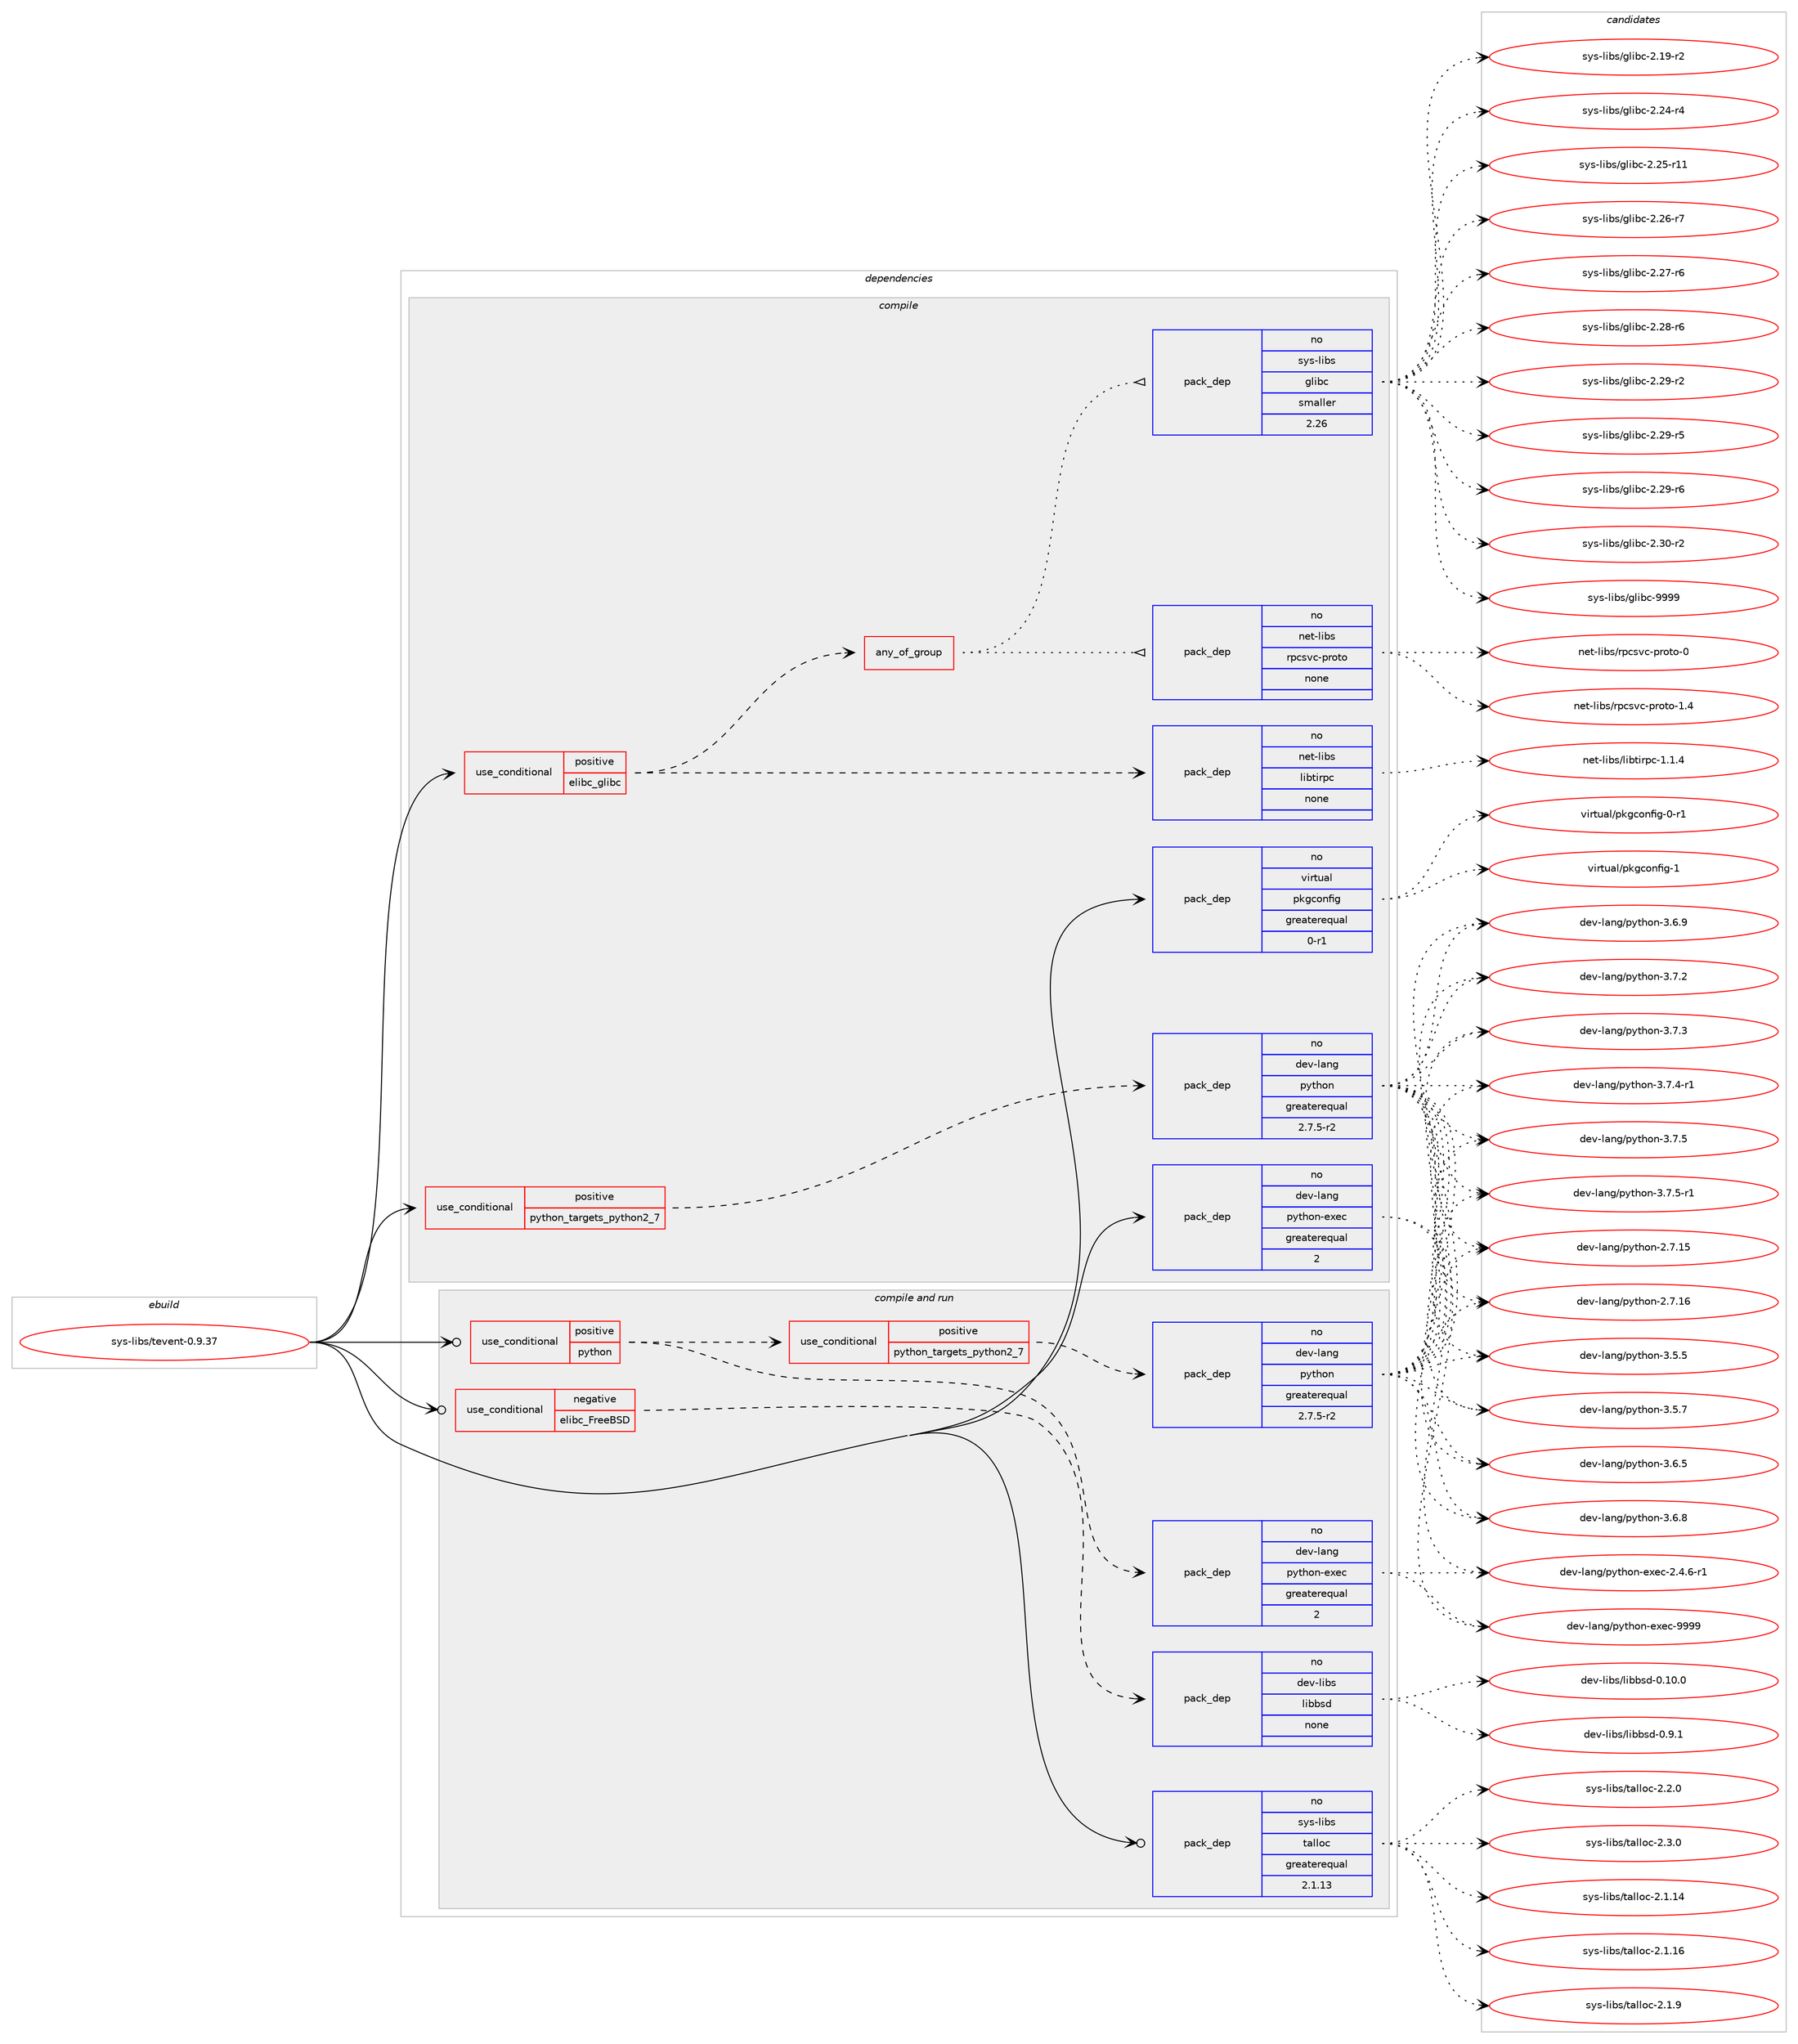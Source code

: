 digraph prolog {

# *************
# Graph options
# *************

newrank=true;
concentrate=true;
compound=true;
graph [rankdir=LR,fontname=Helvetica,fontsize=10,ranksep=1.5];#, ranksep=2.5, nodesep=0.2];
edge  [arrowhead=vee];
node  [fontname=Helvetica,fontsize=10];

# **********
# The ebuild
# **********

subgraph cluster_leftcol {
color=gray;
rank=same;
label=<<i>ebuild</i>>;
id [label="sys-libs/tevent-0.9.37", color=red, width=4, href="../sys-libs/tevent-0.9.37.svg"];
}

# ****************
# The dependencies
# ****************

subgraph cluster_midcol {
color=gray;
label=<<i>dependencies</i>>;
subgraph cluster_compile {
fillcolor="#eeeeee";
style=filled;
label=<<i>compile</i>>;
subgraph cond216038 {
dependency898891 [label=<<TABLE BORDER="0" CELLBORDER="1" CELLSPACING="0" CELLPADDING="4"><TR><TD ROWSPAN="3" CELLPADDING="10">use_conditional</TD></TR><TR><TD>positive</TD></TR><TR><TD>elibc_glibc</TD></TR></TABLE>>, shape=none, color=red];
subgraph pack667038 {
dependency898892 [label=<<TABLE BORDER="0" CELLBORDER="1" CELLSPACING="0" CELLPADDING="4" WIDTH="220"><TR><TD ROWSPAN="6" CELLPADDING="30">pack_dep</TD></TR><TR><TD WIDTH="110">no</TD></TR><TR><TD>net-libs</TD></TR><TR><TD>libtirpc</TD></TR><TR><TD>none</TD></TR><TR><TD></TD></TR></TABLE>>, shape=none, color=blue];
}
dependency898891:e -> dependency898892:w [weight=20,style="dashed",arrowhead="vee"];
subgraph any15251 {
dependency898893 [label=<<TABLE BORDER="0" CELLBORDER="1" CELLSPACING="0" CELLPADDING="4"><TR><TD CELLPADDING="10">any_of_group</TD></TR></TABLE>>, shape=none, color=red];subgraph pack667039 {
dependency898894 [label=<<TABLE BORDER="0" CELLBORDER="1" CELLSPACING="0" CELLPADDING="4" WIDTH="220"><TR><TD ROWSPAN="6" CELLPADDING="30">pack_dep</TD></TR><TR><TD WIDTH="110">no</TD></TR><TR><TD>net-libs</TD></TR><TR><TD>rpcsvc-proto</TD></TR><TR><TD>none</TD></TR><TR><TD></TD></TR></TABLE>>, shape=none, color=blue];
}
dependency898893:e -> dependency898894:w [weight=20,style="dotted",arrowhead="oinv"];
subgraph pack667040 {
dependency898895 [label=<<TABLE BORDER="0" CELLBORDER="1" CELLSPACING="0" CELLPADDING="4" WIDTH="220"><TR><TD ROWSPAN="6" CELLPADDING="30">pack_dep</TD></TR><TR><TD WIDTH="110">no</TD></TR><TR><TD>sys-libs</TD></TR><TR><TD>glibc</TD></TR><TR><TD>smaller</TD></TR><TR><TD>2.26</TD></TR></TABLE>>, shape=none, color=blue];
}
dependency898893:e -> dependency898895:w [weight=20,style="dotted",arrowhead="oinv"];
}
dependency898891:e -> dependency898893:w [weight=20,style="dashed",arrowhead="vee"];
}
id:e -> dependency898891:w [weight=20,style="solid",arrowhead="vee"];
subgraph cond216039 {
dependency898896 [label=<<TABLE BORDER="0" CELLBORDER="1" CELLSPACING="0" CELLPADDING="4"><TR><TD ROWSPAN="3" CELLPADDING="10">use_conditional</TD></TR><TR><TD>positive</TD></TR><TR><TD>python_targets_python2_7</TD></TR></TABLE>>, shape=none, color=red];
subgraph pack667041 {
dependency898897 [label=<<TABLE BORDER="0" CELLBORDER="1" CELLSPACING="0" CELLPADDING="4" WIDTH="220"><TR><TD ROWSPAN="6" CELLPADDING="30">pack_dep</TD></TR><TR><TD WIDTH="110">no</TD></TR><TR><TD>dev-lang</TD></TR><TR><TD>python</TD></TR><TR><TD>greaterequal</TD></TR><TR><TD>2.7.5-r2</TD></TR></TABLE>>, shape=none, color=blue];
}
dependency898896:e -> dependency898897:w [weight=20,style="dashed",arrowhead="vee"];
}
id:e -> dependency898896:w [weight=20,style="solid",arrowhead="vee"];
subgraph pack667042 {
dependency898898 [label=<<TABLE BORDER="0" CELLBORDER="1" CELLSPACING="0" CELLPADDING="4" WIDTH="220"><TR><TD ROWSPAN="6" CELLPADDING="30">pack_dep</TD></TR><TR><TD WIDTH="110">no</TD></TR><TR><TD>dev-lang</TD></TR><TR><TD>python-exec</TD></TR><TR><TD>greaterequal</TD></TR><TR><TD>2</TD></TR></TABLE>>, shape=none, color=blue];
}
id:e -> dependency898898:w [weight=20,style="solid",arrowhead="vee"];
subgraph pack667043 {
dependency898899 [label=<<TABLE BORDER="0" CELLBORDER="1" CELLSPACING="0" CELLPADDING="4" WIDTH="220"><TR><TD ROWSPAN="6" CELLPADDING="30">pack_dep</TD></TR><TR><TD WIDTH="110">no</TD></TR><TR><TD>virtual</TD></TR><TR><TD>pkgconfig</TD></TR><TR><TD>greaterequal</TD></TR><TR><TD>0-r1</TD></TR></TABLE>>, shape=none, color=blue];
}
id:e -> dependency898899:w [weight=20,style="solid",arrowhead="vee"];
}
subgraph cluster_compileandrun {
fillcolor="#eeeeee";
style=filled;
label=<<i>compile and run</i>>;
subgraph cond216040 {
dependency898900 [label=<<TABLE BORDER="0" CELLBORDER="1" CELLSPACING="0" CELLPADDING="4"><TR><TD ROWSPAN="3" CELLPADDING="10">use_conditional</TD></TR><TR><TD>negative</TD></TR><TR><TD>elibc_FreeBSD</TD></TR></TABLE>>, shape=none, color=red];
subgraph pack667044 {
dependency898901 [label=<<TABLE BORDER="0" CELLBORDER="1" CELLSPACING="0" CELLPADDING="4" WIDTH="220"><TR><TD ROWSPAN="6" CELLPADDING="30">pack_dep</TD></TR><TR><TD WIDTH="110">no</TD></TR><TR><TD>dev-libs</TD></TR><TR><TD>libbsd</TD></TR><TR><TD>none</TD></TR><TR><TD></TD></TR></TABLE>>, shape=none, color=blue];
}
dependency898900:e -> dependency898901:w [weight=20,style="dashed",arrowhead="vee"];
}
id:e -> dependency898900:w [weight=20,style="solid",arrowhead="odotvee"];
subgraph cond216041 {
dependency898902 [label=<<TABLE BORDER="0" CELLBORDER="1" CELLSPACING="0" CELLPADDING="4"><TR><TD ROWSPAN="3" CELLPADDING="10">use_conditional</TD></TR><TR><TD>positive</TD></TR><TR><TD>python</TD></TR></TABLE>>, shape=none, color=red];
subgraph cond216042 {
dependency898903 [label=<<TABLE BORDER="0" CELLBORDER="1" CELLSPACING="0" CELLPADDING="4"><TR><TD ROWSPAN="3" CELLPADDING="10">use_conditional</TD></TR><TR><TD>positive</TD></TR><TR><TD>python_targets_python2_7</TD></TR></TABLE>>, shape=none, color=red];
subgraph pack667045 {
dependency898904 [label=<<TABLE BORDER="0" CELLBORDER="1" CELLSPACING="0" CELLPADDING="4" WIDTH="220"><TR><TD ROWSPAN="6" CELLPADDING="30">pack_dep</TD></TR><TR><TD WIDTH="110">no</TD></TR><TR><TD>dev-lang</TD></TR><TR><TD>python</TD></TR><TR><TD>greaterequal</TD></TR><TR><TD>2.7.5-r2</TD></TR></TABLE>>, shape=none, color=blue];
}
dependency898903:e -> dependency898904:w [weight=20,style="dashed",arrowhead="vee"];
}
dependency898902:e -> dependency898903:w [weight=20,style="dashed",arrowhead="vee"];
subgraph pack667046 {
dependency898905 [label=<<TABLE BORDER="0" CELLBORDER="1" CELLSPACING="0" CELLPADDING="4" WIDTH="220"><TR><TD ROWSPAN="6" CELLPADDING="30">pack_dep</TD></TR><TR><TD WIDTH="110">no</TD></TR><TR><TD>dev-lang</TD></TR><TR><TD>python-exec</TD></TR><TR><TD>greaterequal</TD></TR><TR><TD>2</TD></TR></TABLE>>, shape=none, color=blue];
}
dependency898902:e -> dependency898905:w [weight=20,style="dashed",arrowhead="vee"];
}
id:e -> dependency898902:w [weight=20,style="solid",arrowhead="odotvee"];
subgraph pack667047 {
dependency898906 [label=<<TABLE BORDER="0" CELLBORDER="1" CELLSPACING="0" CELLPADDING="4" WIDTH="220"><TR><TD ROWSPAN="6" CELLPADDING="30">pack_dep</TD></TR><TR><TD WIDTH="110">no</TD></TR><TR><TD>sys-libs</TD></TR><TR><TD>talloc</TD></TR><TR><TD>greaterequal</TD></TR><TR><TD>2.1.13</TD></TR></TABLE>>, shape=none, color=blue];
}
id:e -> dependency898906:w [weight=20,style="solid",arrowhead="odotvee"];
}
subgraph cluster_run {
fillcolor="#eeeeee";
style=filled;
label=<<i>run</i>>;
}
}

# **************
# The candidates
# **************

subgraph cluster_choices {
rank=same;
color=gray;
label=<<i>candidates</i>>;

subgraph choice667038 {
color=black;
nodesep=1;
choice1101011164510810598115471081059811610511411299454946494652 [label="net-libs/libtirpc-1.1.4", color=red, width=4,href="../net-libs/libtirpc-1.1.4.svg"];
dependency898892:e -> choice1101011164510810598115471081059811610511411299454946494652:w [style=dotted,weight="100"];
}
subgraph choice667039 {
color=black;
nodesep=1;
choice1101011164510810598115471141129911511899451121141111161114548 [label="net-libs/rpcsvc-proto-0", color=red, width=4,href="../net-libs/rpcsvc-proto-0.svg"];
choice11010111645108105981154711411299115118994511211411111611145494652 [label="net-libs/rpcsvc-proto-1.4", color=red, width=4,href="../net-libs/rpcsvc-proto-1.4.svg"];
dependency898894:e -> choice1101011164510810598115471141129911511899451121141111161114548:w [style=dotted,weight="100"];
dependency898894:e -> choice11010111645108105981154711411299115118994511211411111611145494652:w [style=dotted,weight="100"];
}
subgraph choice667040 {
color=black;
nodesep=1;
choice115121115451081059811547103108105989945504649574511450 [label="sys-libs/glibc-2.19-r2", color=red, width=4,href="../sys-libs/glibc-2.19-r2.svg"];
choice115121115451081059811547103108105989945504650524511452 [label="sys-libs/glibc-2.24-r4", color=red, width=4,href="../sys-libs/glibc-2.24-r4.svg"];
choice11512111545108105981154710310810598994550465053451144949 [label="sys-libs/glibc-2.25-r11", color=red, width=4,href="../sys-libs/glibc-2.25-r11.svg"];
choice115121115451081059811547103108105989945504650544511455 [label="sys-libs/glibc-2.26-r7", color=red, width=4,href="../sys-libs/glibc-2.26-r7.svg"];
choice115121115451081059811547103108105989945504650554511454 [label="sys-libs/glibc-2.27-r6", color=red, width=4,href="../sys-libs/glibc-2.27-r6.svg"];
choice115121115451081059811547103108105989945504650564511454 [label="sys-libs/glibc-2.28-r6", color=red, width=4,href="../sys-libs/glibc-2.28-r6.svg"];
choice115121115451081059811547103108105989945504650574511450 [label="sys-libs/glibc-2.29-r2", color=red, width=4,href="../sys-libs/glibc-2.29-r2.svg"];
choice115121115451081059811547103108105989945504650574511453 [label="sys-libs/glibc-2.29-r5", color=red, width=4,href="../sys-libs/glibc-2.29-r5.svg"];
choice115121115451081059811547103108105989945504650574511454 [label="sys-libs/glibc-2.29-r6", color=red, width=4,href="../sys-libs/glibc-2.29-r6.svg"];
choice115121115451081059811547103108105989945504651484511450 [label="sys-libs/glibc-2.30-r2", color=red, width=4,href="../sys-libs/glibc-2.30-r2.svg"];
choice11512111545108105981154710310810598994557575757 [label="sys-libs/glibc-9999", color=red, width=4,href="../sys-libs/glibc-9999.svg"];
dependency898895:e -> choice115121115451081059811547103108105989945504649574511450:w [style=dotted,weight="100"];
dependency898895:e -> choice115121115451081059811547103108105989945504650524511452:w [style=dotted,weight="100"];
dependency898895:e -> choice11512111545108105981154710310810598994550465053451144949:w [style=dotted,weight="100"];
dependency898895:e -> choice115121115451081059811547103108105989945504650544511455:w [style=dotted,weight="100"];
dependency898895:e -> choice115121115451081059811547103108105989945504650554511454:w [style=dotted,weight="100"];
dependency898895:e -> choice115121115451081059811547103108105989945504650564511454:w [style=dotted,weight="100"];
dependency898895:e -> choice115121115451081059811547103108105989945504650574511450:w [style=dotted,weight="100"];
dependency898895:e -> choice115121115451081059811547103108105989945504650574511453:w [style=dotted,weight="100"];
dependency898895:e -> choice115121115451081059811547103108105989945504650574511454:w [style=dotted,weight="100"];
dependency898895:e -> choice115121115451081059811547103108105989945504651484511450:w [style=dotted,weight="100"];
dependency898895:e -> choice11512111545108105981154710310810598994557575757:w [style=dotted,weight="100"];
}
subgraph choice667041 {
color=black;
nodesep=1;
choice10010111845108971101034711212111610411111045504655464953 [label="dev-lang/python-2.7.15", color=red, width=4,href="../dev-lang/python-2.7.15.svg"];
choice10010111845108971101034711212111610411111045504655464954 [label="dev-lang/python-2.7.16", color=red, width=4,href="../dev-lang/python-2.7.16.svg"];
choice100101118451089711010347112121116104111110455146534653 [label="dev-lang/python-3.5.5", color=red, width=4,href="../dev-lang/python-3.5.5.svg"];
choice100101118451089711010347112121116104111110455146534655 [label="dev-lang/python-3.5.7", color=red, width=4,href="../dev-lang/python-3.5.7.svg"];
choice100101118451089711010347112121116104111110455146544653 [label="dev-lang/python-3.6.5", color=red, width=4,href="../dev-lang/python-3.6.5.svg"];
choice100101118451089711010347112121116104111110455146544656 [label="dev-lang/python-3.6.8", color=red, width=4,href="../dev-lang/python-3.6.8.svg"];
choice100101118451089711010347112121116104111110455146544657 [label="dev-lang/python-3.6.9", color=red, width=4,href="../dev-lang/python-3.6.9.svg"];
choice100101118451089711010347112121116104111110455146554650 [label="dev-lang/python-3.7.2", color=red, width=4,href="../dev-lang/python-3.7.2.svg"];
choice100101118451089711010347112121116104111110455146554651 [label="dev-lang/python-3.7.3", color=red, width=4,href="../dev-lang/python-3.7.3.svg"];
choice1001011184510897110103471121211161041111104551465546524511449 [label="dev-lang/python-3.7.4-r1", color=red, width=4,href="../dev-lang/python-3.7.4-r1.svg"];
choice100101118451089711010347112121116104111110455146554653 [label="dev-lang/python-3.7.5", color=red, width=4,href="../dev-lang/python-3.7.5.svg"];
choice1001011184510897110103471121211161041111104551465546534511449 [label="dev-lang/python-3.7.5-r1", color=red, width=4,href="../dev-lang/python-3.7.5-r1.svg"];
dependency898897:e -> choice10010111845108971101034711212111610411111045504655464953:w [style=dotted,weight="100"];
dependency898897:e -> choice10010111845108971101034711212111610411111045504655464954:w [style=dotted,weight="100"];
dependency898897:e -> choice100101118451089711010347112121116104111110455146534653:w [style=dotted,weight="100"];
dependency898897:e -> choice100101118451089711010347112121116104111110455146534655:w [style=dotted,weight="100"];
dependency898897:e -> choice100101118451089711010347112121116104111110455146544653:w [style=dotted,weight="100"];
dependency898897:e -> choice100101118451089711010347112121116104111110455146544656:w [style=dotted,weight="100"];
dependency898897:e -> choice100101118451089711010347112121116104111110455146544657:w [style=dotted,weight="100"];
dependency898897:e -> choice100101118451089711010347112121116104111110455146554650:w [style=dotted,weight="100"];
dependency898897:e -> choice100101118451089711010347112121116104111110455146554651:w [style=dotted,weight="100"];
dependency898897:e -> choice1001011184510897110103471121211161041111104551465546524511449:w [style=dotted,weight="100"];
dependency898897:e -> choice100101118451089711010347112121116104111110455146554653:w [style=dotted,weight="100"];
dependency898897:e -> choice1001011184510897110103471121211161041111104551465546534511449:w [style=dotted,weight="100"];
}
subgraph choice667042 {
color=black;
nodesep=1;
choice10010111845108971101034711212111610411111045101120101994550465246544511449 [label="dev-lang/python-exec-2.4.6-r1", color=red, width=4,href="../dev-lang/python-exec-2.4.6-r1.svg"];
choice10010111845108971101034711212111610411111045101120101994557575757 [label="dev-lang/python-exec-9999", color=red, width=4,href="../dev-lang/python-exec-9999.svg"];
dependency898898:e -> choice10010111845108971101034711212111610411111045101120101994550465246544511449:w [style=dotted,weight="100"];
dependency898898:e -> choice10010111845108971101034711212111610411111045101120101994557575757:w [style=dotted,weight="100"];
}
subgraph choice667043 {
color=black;
nodesep=1;
choice11810511411611797108471121071039911111010210510345484511449 [label="virtual/pkgconfig-0-r1", color=red, width=4,href="../virtual/pkgconfig-0-r1.svg"];
choice1181051141161179710847112107103991111101021051034549 [label="virtual/pkgconfig-1", color=red, width=4,href="../virtual/pkgconfig-1.svg"];
dependency898899:e -> choice11810511411611797108471121071039911111010210510345484511449:w [style=dotted,weight="100"];
dependency898899:e -> choice1181051141161179710847112107103991111101021051034549:w [style=dotted,weight="100"];
}
subgraph choice667044 {
color=black;
nodesep=1;
choice100101118451081059811547108105989811510045484649484648 [label="dev-libs/libbsd-0.10.0", color=red, width=4,href="../dev-libs/libbsd-0.10.0.svg"];
choice1001011184510810598115471081059898115100454846574649 [label="dev-libs/libbsd-0.9.1", color=red, width=4,href="../dev-libs/libbsd-0.9.1.svg"];
dependency898901:e -> choice100101118451081059811547108105989811510045484649484648:w [style=dotted,weight="100"];
dependency898901:e -> choice1001011184510810598115471081059898115100454846574649:w [style=dotted,weight="100"];
}
subgraph choice667045 {
color=black;
nodesep=1;
choice10010111845108971101034711212111610411111045504655464953 [label="dev-lang/python-2.7.15", color=red, width=4,href="../dev-lang/python-2.7.15.svg"];
choice10010111845108971101034711212111610411111045504655464954 [label="dev-lang/python-2.7.16", color=red, width=4,href="../dev-lang/python-2.7.16.svg"];
choice100101118451089711010347112121116104111110455146534653 [label="dev-lang/python-3.5.5", color=red, width=4,href="../dev-lang/python-3.5.5.svg"];
choice100101118451089711010347112121116104111110455146534655 [label="dev-lang/python-3.5.7", color=red, width=4,href="../dev-lang/python-3.5.7.svg"];
choice100101118451089711010347112121116104111110455146544653 [label="dev-lang/python-3.6.5", color=red, width=4,href="../dev-lang/python-3.6.5.svg"];
choice100101118451089711010347112121116104111110455146544656 [label="dev-lang/python-3.6.8", color=red, width=4,href="../dev-lang/python-3.6.8.svg"];
choice100101118451089711010347112121116104111110455146544657 [label="dev-lang/python-3.6.9", color=red, width=4,href="../dev-lang/python-3.6.9.svg"];
choice100101118451089711010347112121116104111110455146554650 [label="dev-lang/python-3.7.2", color=red, width=4,href="../dev-lang/python-3.7.2.svg"];
choice100101118451089711010347112121116104111110455146554651 [label="dev-lang/python-3.7.3", color=red, width=4,href="../dev-lang/python-3.7.3.svg"];
choice1001011184510897110103471121211161041111104551465546524511449 [label="dev-lang/python-3.7.4-r1", color=red, width=4,href="../dev-lang/python-3.7.4-r1.svg"];
choice100101118451089711010347112121116104111110455146554653 [label="dev-lang/python-3.7.5", color=red, width=4,href="../dev-lang/python-3.7.5.svg"];
choice1001011184510897110103471121211161041111104551465546534511449 [label="dev-lang/python-3.7.5-r1", color=red, width=4,href="../dev-lang/python-3.7.5-r1.svg"];
dependency898904:e -> choice10010111845108971101034711212111610411111045504655464953:w [style=dotted,weight="100"];
dependency898904:e -> choice10010111845108971101034711212111610411111045504655464954:w [style=dotted,weight="100"];
dependency898904:e -> choice100101118451089711010347112121116104111110455146534653:w [style=dotted,weight="100"];
dependency898904:e -> choice100101118451089711010347112121116104111110455146534655:w [style=dotted,weight="100"];
dependency898904:e -> choice100101118451089711010347112121116104111110455146544653:w [style=dotted,weight="100"];
dependency898904:e -> choice100101118451089711010347112121116104111110455146544656:w [style=dotted,weight="100"];
dependency898904:e -> choice100101118451089711010347112121116104111110455146544657:w [style=dotted,weight="100"];
dependency898904:e -> choice100101118451089711010347112121116104111110455146554650:w [style=dotted,weight="100"];
dependency898904:e -> choice100101118451089711010347112121116104111110455146554651:w [style=dotted,weight="100"];
dependency898904:e -> choice1001011184510897110103471121211161041111104551465546524511449:w [style=dotted,weight="100"];
dependency898904:e -> choice100101118451089711010347112121116104111110455146554653:w [style=dotted,weight="100"];
dependency898904:e -> choice1001011184510897110103471121211161041111104551465546534511449:w [style=dotted,weight="100"];
}
subgraph choice667046 {
color=black;
nodesep=1;
choice10010111845108971101034711212111610411111045101120101994550465246544511449 [label="dev-lang/python-exec-2.4.6-r1", color=red, width=4,href="../dev-lang/python-exec-2.4.6-r1.svg"];
choice10010111845108971101034711212111610411111045101120101994557575757 [label="dev-lang/python-exec-9999", color=red, width=4,href="../dev-lang/python-exec-9999.svg"];
dependency898905:e -> choice10010111845108971101034711212111610411111045101120101994550465246544511449:w [style=dotted,weight="100"];
dependency898905:e -> choice10010111845108971101034711212111610411111045101120101994557575757:w [style=dotted,weight="100"];
}
subgraph choice667047 {
color=black;
nodesep=1;
choice115121115451081059811547116971081081119945504649464952 [label="sys-libs/talloc-2.1.14", color=red, width=4,href="../sys-libs/talloc-2.1.14.svg"];
choice115121115451081059811547116971081081119945504649464954 [label="sys-libs/talloc-2.1.16", color=red, width=4,href="../sys-libs/talloc-2.1.16.svg"];
choice1151211154510810598115471169710810811199455046494657 [label="sys-libs/talloc-2.1.9", color=red, width=4,href="../sys-libs/talloc-2.1.9.svg"];
choice1151211154510810598115471169710810811199455046504648 [label="sys-libs/talloc-2.2.0", color=red, width=4,href="../sys-libs/talloc-2.2.0.svg"];
choice1151211154510810598115471169710810811199455046514648 [label="sys-libs/talloc-2.3.0", color=red, width=4,href="../sys-libs/talloc-2.3.0.svg"];
dependency898906:e -> choice115121115451081059811547116971081081119945504649464952:w [style=dotted,weight="100"];
dependency898906:e -> choice115121115451081059811547116971081081119945504649464954:w [style=dotted,weight="100"];
dependency898906:e -> choice1151211154510810598115471169710810811199455046494657:w [style=dotted,weight="100"];
dependency898906:e -> choice1151211154510810598115471169710810811199455046504648:w [style=dotted,weight="100"];
dependency898906:e -> choice1151211154510810598115471169710810811199455046514648:w [style=dotted,weight="100"];
}
}

}
